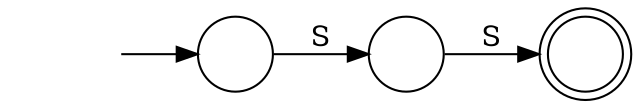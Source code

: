 digraph Automaton {
  rankdir = LR;
  0 [shape=doublecircle,label=""];
  1 [shape=circle,label=""];
  initial [shape=plaintext,label=""];
  initial -> 1
  1 -> 2 [label="S"]
  2 [shape=circle,label=""];
  2 -> 0 [label="S"]
}


